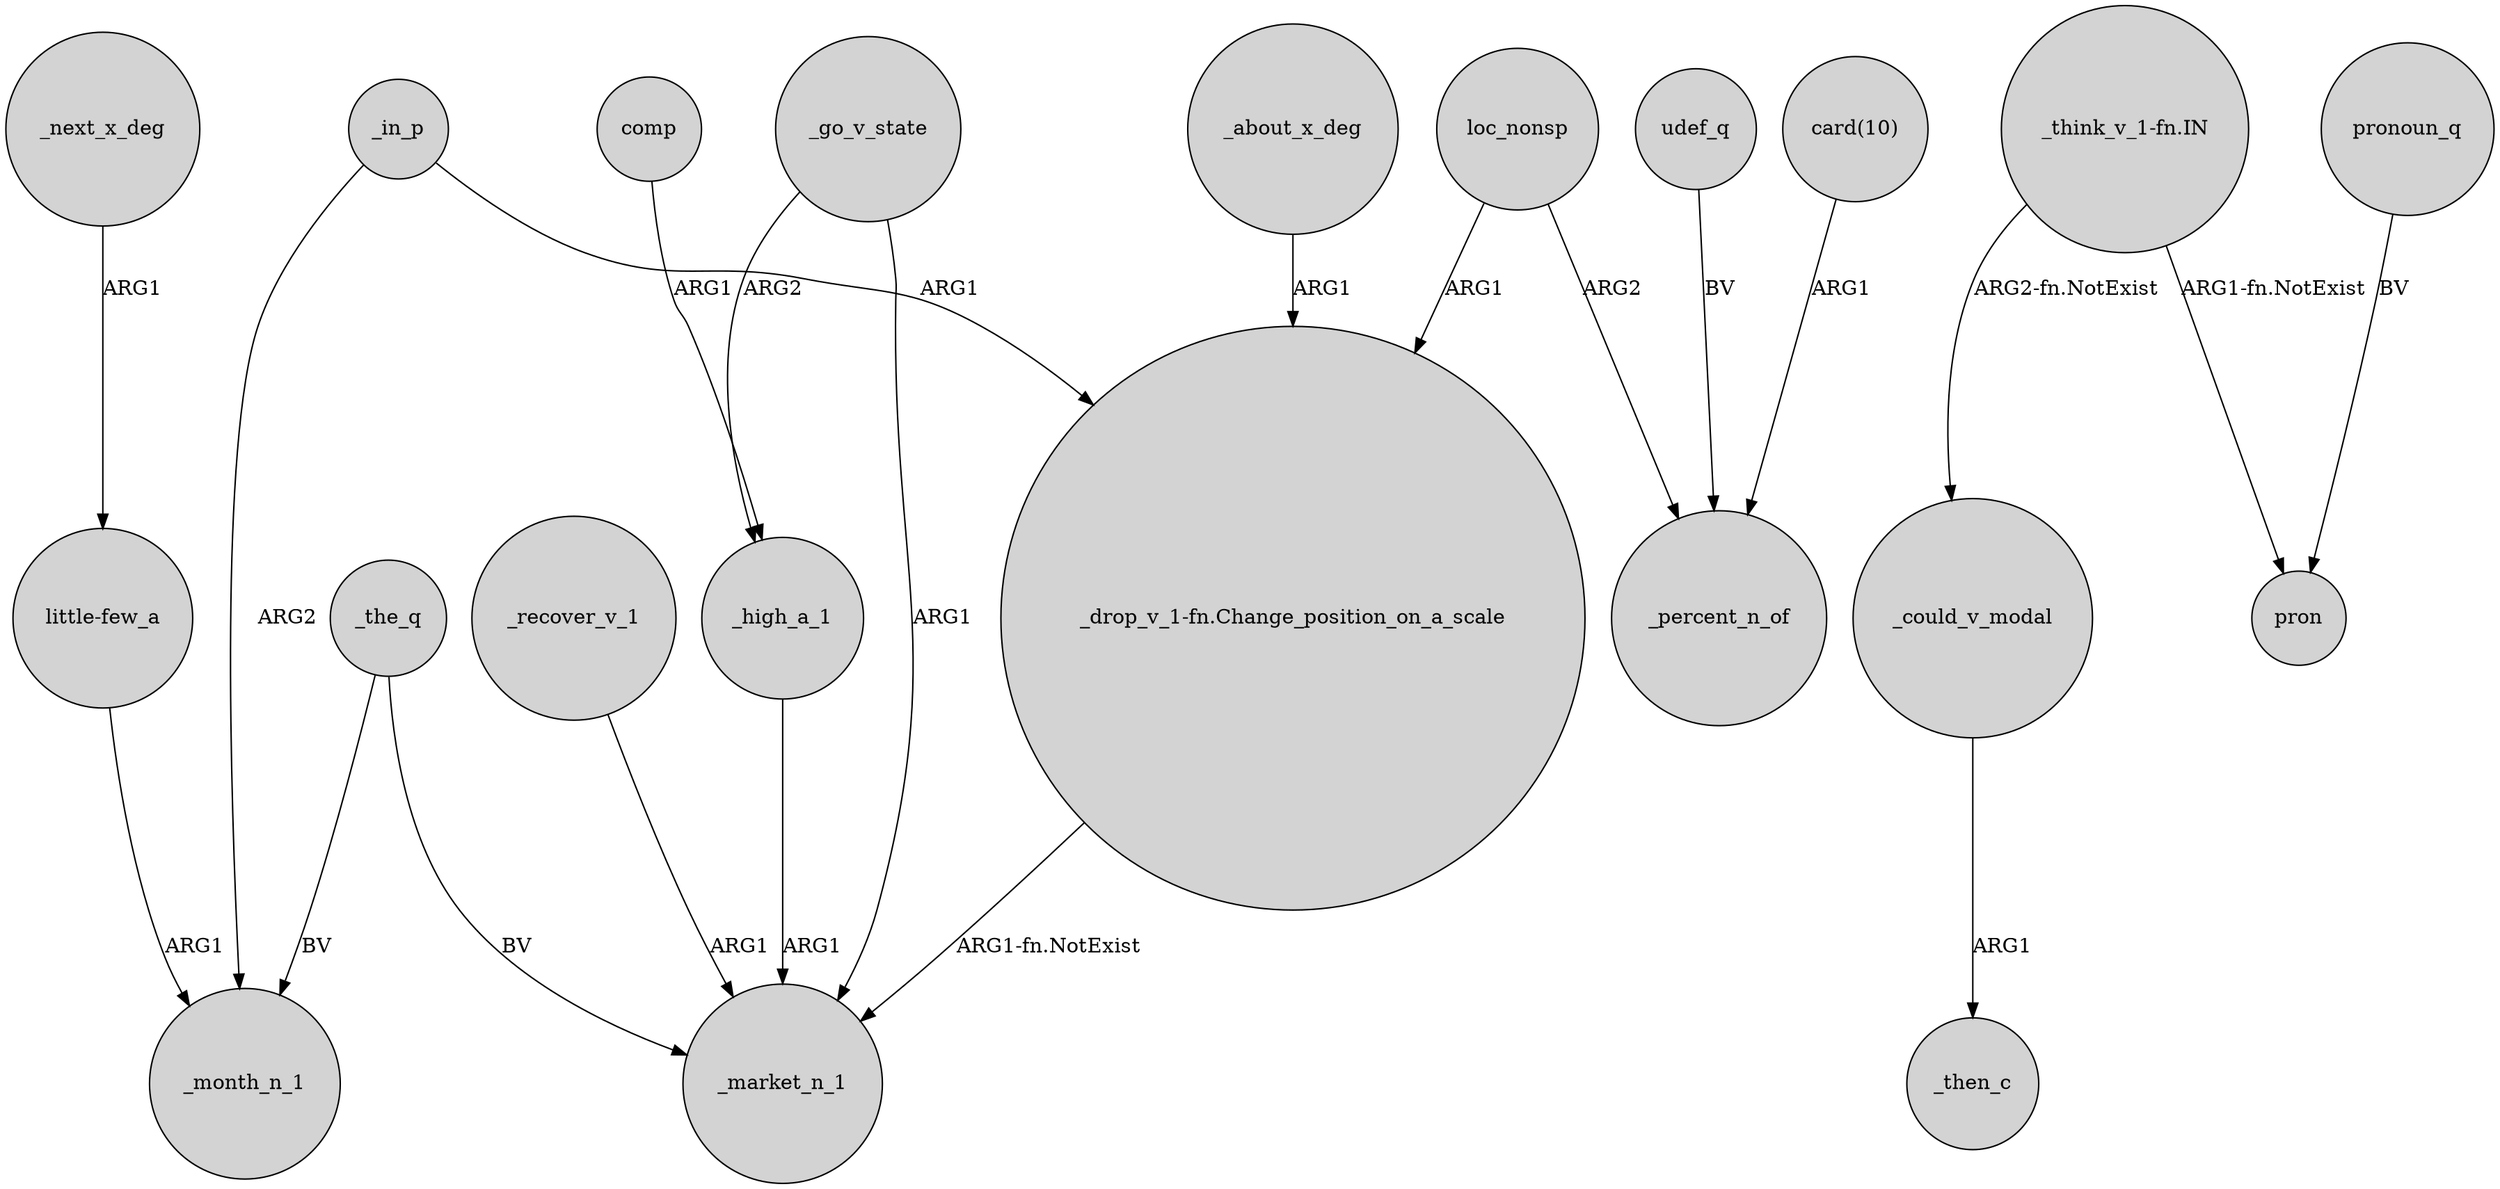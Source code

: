 digraph {
	node [shape=circle style=filled]
	_in_p -> _month_n_1 [label=ARG2]
	_in_p -> "_drop_v_1-fn.Change_position_on_a_scale" [label=ARG1]
	_go_v_state -> _market_n_1 [label=ARG1]
	"_think_v_1-fn.IN" -> pron [label="ARG1-fn.NotExist"]
	_could_v_modal -> _then_c [label=ARG1]
	_recover_v_1 -> _market_n_1 [label=ARG1]
	"_think_v_1-fn.IN" -> _could_v_modal [label="ARG2-fn.NotExist"]
	"little-few_a" -> _month_n_1 [label=ARG1]
	comp -> _high_a_1 [label=ARG1]
	_go_v_state -> _high_a_1 [label=ARG2]
	loc_nonsp -> "_drop_v_1-fn.Change_position_on_a_scale" [label=ARG1]
	_high_a_1 -> _market_n_1 [label=ARG1]
	_next_x_deg -> "little-few_a" [label=ARG1]
	pronoun_q -> pron [label=BV]
	_the_q -> _month_n_1 [label=BV]
	"card(10)" -> _percent_n_of [label=ARG1]
	loc_nonsp -> _percent_n_of [label=ARG2]
	_about_x_deg -> "_drop_v_1-fn.Change_position_on_a_scale" [label=ARG1]
	udef_q -> _percent_n_of [label=BV]
	_the_q -> _market_n_1 [label=BV]
	"_drop_v_1-fn.Change_position_on_a_scale" -> _market_n_1 [label="ARG1-fn.NotExist"]
}
